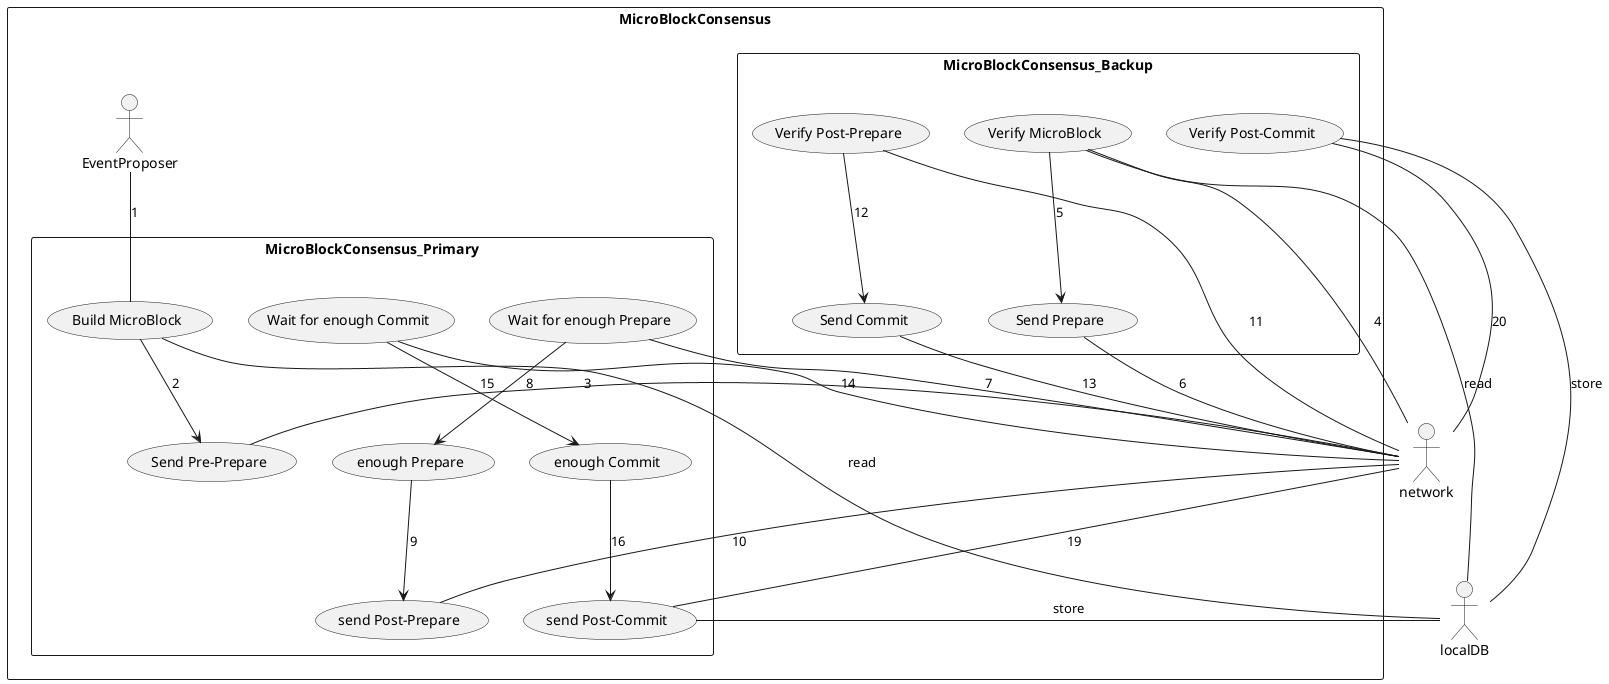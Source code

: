 @startuml
'left to right direction
'skinparam packageStyle rectangle
actor network
actor localDB

rectangle MicroBlockConsensus{
actor EventProposer

rectangle MicroBlockConsensus_Primary {
  EventProposer -- (Build MicroBlock) : 1
  localDB -left- (Build MicroBlock) : read
  
  (Build MicroBlock) --> (Send Pre-Prepare) : 2 
  (Send Pre-Prepare) -- network : 3 
  
  network -- (Wait for enough Prepare) : 7
  (Wait for enough Prepare) --> (enough Prepare) : 8
  (enough Prepare) --> (send Post-Prepare) : 9
  (send Post-Prepare) -- network : 10
  
  network -- (Wait for enough Commit) : 14
  (Wait for enough Commit) --> (enough Commit) : 15
  (enough Commit) --> (send Post-Commit) : 16
  (send Post-Commit) -- network : 19
  localDB -left- (send Post-Commit) : store
}

rectangle MicroBlockConsensus_Backup {
  network -- (Verify MicroBlock) : 4
  localDB -left- (Verify MicroBlock) : read
  
  (Verify MicroBlock) --> (Send Prepare) : 5
  (Send Prepare) -- network : 6
  
  network -- (Verify Post-Prepare) : 11
  (Verify Post-Prepare) --> (Send Commit) : 12
  (Send Commit) -- network : 13
  
  network -- (Verify Post-Commit) : 20
  localDB -left- (Verify Post-Commit) : store
}


}

@enduml